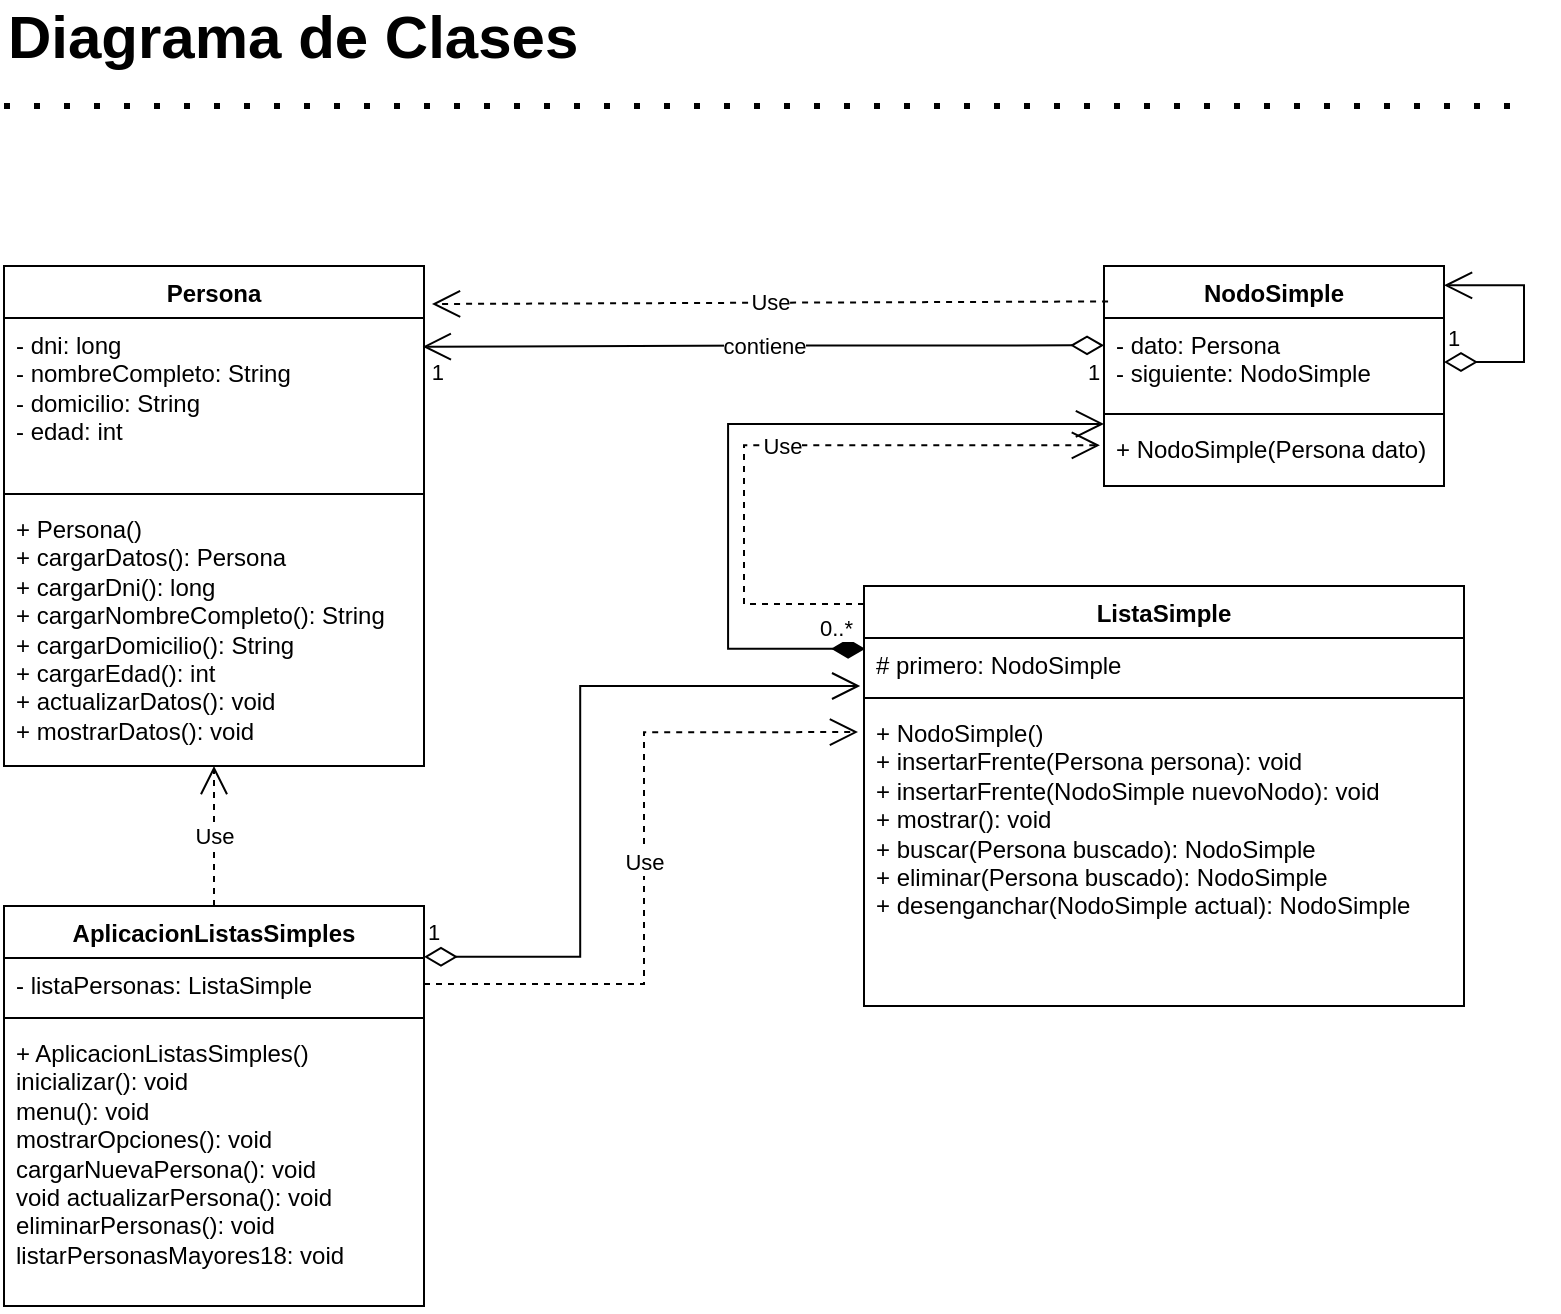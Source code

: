 <mxfile version="23.1.5" type="device">
  <diagram name="Diagrama de Clases" id="aSMXr8JhXDBv6yPQDnmh">
    <mxGraphModel dx="792" dy="383" grid="1" gridSize="10" guides="1" tooltips="1" connect="1" arrows="1" fold="1" page="1" pageScale="1" pageWidth="827" pageHeight="1169" math="0" shadow="0">
      <root>
        <mxCell id="0" />
        <mxCell id="1" parent="0" />
        <mxCell id="8ItPL0YZ83ciC4C8z_7W-5" value="Persona" style="swimlane;fontStyle=1;align=center;verticalAlign=top;childLayout=stackLayout;horizontal=1;startSize=26;horizontalStack=0;resizeParent=1;resizeParentMax=0;resizeLast=0;collapsible=1;marginBottom=0;whiteSpace=wrap;html=1;" vertex="1" parent="1">
          <mxGeometry x="40" y="160" width="210" height="250" as="geometry" />
        </mxCell>
        <mxCell id="8ItPL0YZ83ciC4C8z_7W-6" value="- dni: long&lt;br&gt;- nombreCompleto: String&lt;br&gt;- domicilio: String&lt;br&gt;- edad: int" style="text;strokeColor=none;fillColor=none;align=left;verticalAlign=top;spacingLeft=4;spacingRight=4;overflow=hidden;rotatable=0;points=[[0,0.5],[1,0.5]];portConstraint=eastwest;whiteSpace=wrap;html=1;" vertex="1" parent="8ItPL0YZ83ciC4C8z_7W-5">
          <mxGeometry y="26" width="210" height="84" as="geometry" />
        </mxCell>
        <mxCell id="8ItPL0YZ83ciC4C8z_7W-7" value="" style="line;strokeWidth=1;fillColor=none;align=left;verticalAlign=middle;spacingTop=-1;spacingLeft=3;spacingRight=3;rotatable=0;labelPosition=right;points=[];portConstraint=eastwest;strokeColor=inherit;" vertex="1" parent="8ItPL0YZ83ciC4C8z_7W-5">
          <mxGeometry y="110" width="210" height="8" as="geometry" />
        </mxCell>
        <mxCell id="8ItPL0YZ83ciC4C8z_7W-8" value="+ Persona()&lt;br&gt;+ cargarDatos(): Persona&lt;br&gt;+ cargarDni(): long&lt;br&gt;+ cargarNombreCompleto(): String&lt;br&gt;+ cargarDomicilio(): String&lt;br&gt;+ cargarEdad(): int&lt;br&gt;+ actualizarDatos(): void&lt;div&gt;+ mostrarDatos(): void&lt;/div&gt;" style="text;strokeColor=none;fillColor=none;align=left;verticalAlign=top;spacingLeft=4;spacingRight=4;overflow=hidden;rotatable=0;points=[[0,0.5],[1,0.5]];portConstraint=eastwest;whiteSpace=wrap;html=1;" vertex="1" parent="8ItPL0YZ83ciC4C8z_7W-5">
          <mxGeometry y="118" width="210" height="132" as="geometry" />
        </mxCell>
        <mxCell id="8ItPL0YZ83ciC4C8z_7W-17" value="" style="endArrow=none;dashed=1;html=1;rounded=0;fontStyle=1;strokeWidth=3;dashPattern=1 4;fontSize=5;" edge="1" parent="1">
          <mxGeometry width="50" height="50" relative="1" as="geometry">
            <mxPoint x="40" y="80" as="sourcePoint" />
            <mxPoint x="800" y="80" as="targetPoint" />
          </mxGeometry>
        </mxCell>
        <mxCell id="8ItPL0YZ83ciC4C8z_7W-19" value="Diagrama de Clases" style="text;html=1;align=left;verticalAlign=middle;whiteSpace=wrap;rounded=0;fontSize=30;fontStyle=1;fontFamily=Helvetica;" vertex="1" parent="1">
          <mxGeometry x="40" y="30" width="410" height="30" as="geometry" />
        </mxCell>
        <mxCell id="8ItPL0YZ83ciC4C8z_7W-21" value="NodoSimple" style="swimlane;fontStyle=1;align=center;verticalAlign=top;childLayout=stackLayout;horizontal=1;startSize=26;horizontalStack=0;resizeParent=1;resizeParentMax=0;resizeLast=0;collapsible=1;marginBottom=0;whiteSpace=wrap;html=1;" vertex="1" parent="1">
          <mxGeometry x="590" y="160" width="170" height="110" as="geometry" />
        </mxCell>
        <mxCell id="8ItPL0YZ83ciC4C8z_7W-22" value="- dato: Persona&lt;br&gt;- siguiente: NodoSimple" style="text;strokeColor=none;fillColor=none;align=left;verticalAlign=top;spacingLeft=4;spacingRight=4;overflow=hidden;rotatable=0;points=[[0,0.5],[1,0.5]];portConstraint=eastwest;whiteSpace=wrap;html=1;" vertex="1" parent="8ItPL0YZ83ciC4C8z_7W-21">
          <mxGeometry y="26" width="170" height="44" as="geometry" />
        </mxCell>
        <mxCell id="8ItPL0YZ83ciC4C8z_7W-23" value="" style="line;strokeWidth=1;fillColor=none;align=left;verticalAlign=middle;spacingTop=-1;spacingLeft=3;spacingRight=3;rotatable=0;labelPosition=right;points=[];portConstraint=eastwest;strokeColor=inherit;" vertex="1" parent="8ItPL0YZ83ciC4C8z_7W-21">
          <mxGeometry y="70" width="170" height="8" as="geometry" />
        </mxCell>
        <mxCell id="8ItPL0YZ83ciC4C8z_7W-24" value="+ NodoSimple(Persona dato)" style="text;strokeColor=none;fillColor=none;align=left;verticalAlign=top;spacingLeft=4;spacingRight=4;overflow=hidden;rotatable=0;points=[[0,0.5],[1,0.5]];portConstraint=eastwest;whiteSpace=wrap;html=1;" vertex="1" parent="8ItPL0YZ83ciC4C8z_7W-21">
          <mxGeometry y="78" width="170" height="32" as="geometry" />
        </mxCell>
        <mxCell id="8ItPL0YZ83ciC4C8z_7W-39" value="1" style="endArrow=open;html=1;endSize=12;startArrow=diamondThin;startSize=14;startFill=0;edgeStyle=elbowEdgeStyle;align=left;verticalAlign=bottom;rounded=0;exitX=1;exitY=0.5;exitDx=0;exitDy=0;entryX=1;entryY=0.088;entryDx=0;entryDy=0;entryPerimeter=0;" edge="1" parent="8ItPL0YZ83ciC4C8z_7W-21" source="8ItPL0YZ83ciC4C8z_7W-22" target="8ItPL0YZ83ciC4C8z_7W-21">
          <mxGeometry x="-1" y="3" relative="1" as="geometry">
            <mxPoint x="-80" y="100" as="sourcePoint" />
            <mxPoint x="80" y="100" as="targetPoint" />
            <Array as="points">
              <mxPoint x="210" y="30" />
            </Array>
          </mxGeometry>
        </mxCell>
        <mxCell id="8ItPL0YZ83ciC4C8z_7W-25" value="ListaSimple" style="swimlane;fontStyle=1;align=center;verticalAlign=top;childLayout=stackLayout;horizontal=1;startSize=26;horizontalStack=0;resizeParent=1;resizeParentMax=0;resizeLast=0;collapsible=1;marginBottom=0;whiteSpace=wrap;html=1;" vertex="1" parent="1">
          <mxGeometry x="470" y="320" width="300" height="210" as="geometry" />
        </mxCell>
        <mxCell id="8ItPL0YZ83ciC4C8z_7W-26" value="# primero: NodoSimple" style="text;strokeColor=none;fillColor=none;align=left;verticalAlign=top;spacingLeft=4;spacingRight=4;overflow=hidden;rotatable=0;points=[[0,0.5],[1,0.5]];portConstraint=eastwest;whiteSpace=wrap;html=1;" vertex="1" parent="8ItPL0YZ83ciC4C8z_7W-25">
          <mxGeometry y="26" width="300" height="26" as="geometry" />
        </mxCell>
        <mxCell id="8ItPL0YZ83ciC4C8z_7W-27" value="" style="line;strokeWidth=1;fillColor=none;align=left;verticalAlign=middle;spacingTop=-1;spacingLeft=3;spacingRight=3;rotatable=0;labelPosition=right;points=[];portConstraint=eastwest;strokeColor=inherit;" vertex="1" parent="8ItPL0YZ83ciC4C8z_7W-25">
          <mxGeometry y="52" width="300" height="8" as="geometry" />
        </mxCell>
        <mxCell id="8ItPL0YZ83ciC4C8z_7W-28" value="+ NodoSimple()&lt;br&gt;+ insertarFrente(Persona persona): void&lt;br&gt;+ insertarFrente(NodoSimple nuevoNodo): void&lt;br&gt;+ mostrar(): void&lt;br&gt;+ buscar(Persona buscado): NodoSimple&lt;br&gt;+ eliminar(Persona buscado): NodoSimple&lt;div&gt;+ desenganchar(NodoSimple actual): NodoSimple&lt;/div&gt;" style="text;strokeColor=none;fillColor=none;align=left;verticalAlign=top;spacingLeft=4;spacingRight=4;overflow=hidden;rotatable=0;points=[[0,0.5],[1,0.5]];portConstraint=eastwest;whiteSpace=wrap;html=1;" vertex="1" parent="8ItPL0YZ83ciC4C8z_7W-25">
          <mxGeometry y="60" width="300" height="150" as="geometry" />
        </mxCell>
        <mxCell id="8ItPL0YZ83ciC4C8z_7W-29" value="AplicacionListasSimples" style="swimlane;fontStyle=1;align=center;verticalAlign=top;childLayout=stackLayout;horizontal=1;startSize=26;horizontalStack=0;resizeParent=1;resizeParentMax=0;resizeLast=0;collapsible=1;marginBottom=0;whiteSpace=wrap;html=1;" vertex="1" parent="1">
          <mxGeometry x="40" y="480" width="210" height="200" as="geometry" />
        </mxCell>
        <mxCell id="8ItPL0YZ83ciC4C8z_7W-30" value="- listaPersonas: ListaSimple" style="text;strokeColor=none;fillColor=none;align=left;verticalAlign=top;spacingLeft=4;spacingRight=4;overflow=hidden;rotatable=0;points=[[0,0.5],[1,0.5]];portConstraint=eastwest;whiteSpace=wrap;html=1;" vertex="1" parent="8ItPL0YZ83ciC4C8z_7W-29">
          <mxGeometry y="26" width="210" height="26" as="geometry" />
        </mxCell>
        <mxCell id="8ItPL0YZ83ciC4C8z_7W-31" value="" style="line;strokeWidth=1;fillColor=none;align=left;verticalAlign=middle;spacingTop=-1;spacingLeft=3;spacingRight=3;rotatable=0;labelPosition=right;points=[];portConstraint=eastwest;strokeColor=inherit;" vertex="1" parent="8ItPL0YZ83ciC4C8z_7W-29">
          <mxGeometry y="52" width="210" height="8" as="geometry" />
        </mxCell>
        <mxCell id="8ItPL0YZ83ciC4C8z_7W-32" value="+ AplicacionListasSimples()&lt;br&gt;inicializar(): void&lt;br&gt;menu(): void&lt;br&gt;mostrarOpciones(): void&lt;br&gt;cargarNuevaPersona(): void&lt;br&gt;void actualizarPersona(): void&lt;div&gt;eliminarPersonas(): void&lt;/div&gt;&lt;div&gt;listarPersonasMayores18: void&lt;/div&gt;" style="text;strokeColor=none;fillColor=none;align=left;verticalAlign=top;spacingLeft=4;spacingRight=4;overflow=hidden;rotatable=0;points=[[0,0.5],[1,0.5]];portConstraint=eastwest;whiteSpace=wrap;html=1;" vertex="1" parent="8ItPL0YZ83ciC4C8z_7W-29">
          <mxGeometry y="60" width="210" height="140" as="geometry" />
        </mxCell>
        <mxCell id="8ItPL0YZ83ciC4C8z_7W-33" value="Use" style="endArrow=open;endSize=12;dashed=1;html=1;rounded=0;exitX=0.5;exitY=0;exitDx=0;exitDy=0;" edge="1" parent="1" source="8ItPL0YZ83ciC4C8z_7W-29" target="8ItPL0YZ83ciC4C8z_7W-8">
          <mxGeometry width="160" relative="1" as="geometry">
            <mxPoint x="470" y="420" as="sourcePoint" />
            <mxPoint x="630" y="420" as="targetPoint" />
          </mxGeometry>
        </mxCell>
        <mxCell id="8ItPL0YZ83ciC4C8z_7W-34" value="Use" style="endArrow=open;endSize=12;dashed=1;html=1;rounded=0;exitX=1;exitY=0.5;exitDx=0;exitDy=0;entryX=-0.01;entryY=0.087;entryDx=0;entryDy=0;entryPerimeter=0;edgeStyle=orthogonalEdgeStyle;" edge="1" parent="1" source="8ItPL0YZ83ciC4C8z_7W-30" target="8ItPL0YZ83ciC4C8z_7W-28">
          <mxGeometry width="160" relative="1" as="geometry">
            <mxPoint x="470" y="420" as="sourcePoint" />
            <mxPoint x="630" y="420" as="targetPoint" />
          </mxGeometry>
        </mxCell>
        <mxCell id="8ItPL0YZ83ciC4C8z_7W-36" value="1" style="endArrow=open;html=1;endSize=12;startArrow=diamondThin;startSize=14;startFill=0;edgeStyle=orthogonalEdgeStyle;align=left;verticalAlign=bottom;rounded=0;exitX=1.009;exitY=0.072;exitDx=0;exitDy=0;exitPerimeter=0;" edge="1" parent="1">
          <mxGeometry x="-1" y="3" relative="1" as="geometry">
            <mxPoint x="250.0" y="505.4" as="sourcePoint" />
            <mxPoint x="468.11" y="370" as="targetPoint" />
            <Array as="points">
              <mxPoint x="328.11" y="505" />
              <mxPoint x="328.11" y="370" />
            </Array>
          </mxGeometry>
        </mxCell>
        <mxCell id="8ItPL0YZ83ciC4C8z_7W-37" value="0..*" style="endArrow=open;html=1;endSize=12;startArrow=diamondThin;startSize=14;startFill=1;edgeStyle=elbowEdgeStyle;align=left;verticalAlign=bottom;rounded=0;exitX=-0.005;exitY=0.208;exitDx=0;exitDy=0;exitPerimeter=0;entryX=-0.012;entryY=0.031;entryDx=0;entryDy=0;entryPerimeter=0;" edge="1" parent="1">
          <mxGeometry x="-0.865" y="-1" relative="1" as="geometry">
            <mxPoint x="470.54" y="351.408" as="sourcePoint" />
            <mxPoint x="590" y="238.992" as="targetPoint" />
            <Array as="points">
              <mxPoint x="402.04" y="290" />
            </Array>
            <mxPoint as="offset" />
          </mxGeometry>
        </mxCell>
        <mxCell id="8ItPL0YZ83ciC4C8z_7W-38" value="Use" style="endArrow=open;endSize=12;dashed=1;html=1;rounded=0;exitX=0;exitY=0.043;exitDx=0;exitDy=0;entryX=-0.012;entryY=0.365;entryDx=0;entryDy=0;entryPerimeter=0;exitPerimeter=0;edgeStyle=elbowEdgeStyle;" edge="1" parent="1" source="8ItPL0YZ83ciC4C8z_7W-25" target="8ItPL0YZ83ciC4C8z_7W-24">
          <mxGeometry width="160" relative="1" as="geometry">
            <mxPoint x="550" y="270" as="sourcePoint" />
            <mxPoint x="710" y="270" as="targetPoint" />
            <Array as="points">
              <mxPoint x="410" y="270" />
            </Array>
          </mxGeometry>
        </mxCell>
        <mxCell id="8ItPL0YZ83ciC4C8z_7W-40" value="contiene" style="endArrow=open;html=1;endSize=12;startArrow=diamondThin;startSize=14;startFill=0;edgeStyle=orthogonalEdgeStyle;rounded=0;entryX=0.997;entryY=0.171;entryDx=0;entryDy=0;entryPerimeter=0;exitX=0;exitY=0.311;exitDx=0;exitDy=0;exitPerimeter=0;" edge="1" parent="1" source="8ItPL0YZ83ciC4C8z_7W-22" target="8ItPL0YZ83ciC4C8z_7W-6">
          <mxGeometry relative="1" as="geometry">
            <mxPoint x="320" y="280" as="sourcePoint" />
            <mxPoint x="480" y="280" as="targetPoint" />
          </mxGeometry>
        </mxCell>
        <mxCell id="8ItPL0YZ83ciC4C8z_7W-41" value="1" style="edgeLabel;resizable=0;html=1;align=left;verticalAlign=top;" connectable="0" vertex="1" parent="8ItPL0YZ83ciC4C8z_7W-40">
          <mxGeometry x="-1" relative="1" as="geometry">
            <mxPoint x="-10" as="offset" />
          </mxGeometry>
        </mxCell>
        <mxCell id="8ItPL0YZ83ciC4C8z_7W-42" value="1" style="edgeLabel;resizable=0;html=1;align=right;verticalAlign=top;" connectable="0" vertex="1" parent="8ItPL0YZ83ciC4C8z_7W-40">
          <mxGeometry x="1" relative="1" as="geometry">
            <mxPoint x="11" as="offset" />
          </mxGeometry>
        </mxCell>
        <mxCell id="8ItPL0YZ83ciC4C8z_7W-44" value="Use" style="endArrow=open;endSize=12;dashed=1;html=1;rounded=0;entryX=1.019;entryY=0.076;entryDx=0;entryDy=0;entryPerimeter=0;exitX=0.012;exitY=0.161;exitDx=0;exitDy=0;exitPerimeter=0;" edge="1" parent="1" source="8ItPL0YZ83ciC4C8z_7W-21" target="8ItPL0YZ83ciC4C8z_7W-5">
          <mxGeometry width="160" relative="1" as="geometry">
            <mxPoint x="330" y="280" as="sourcePoint" />
            <mxPoint x="490" y="280" as="targetPoint" />
          </mxGeometry>
        </mxCell>
      </root>
    </mxGraphModel>
  </diagram>
</mxfile>
